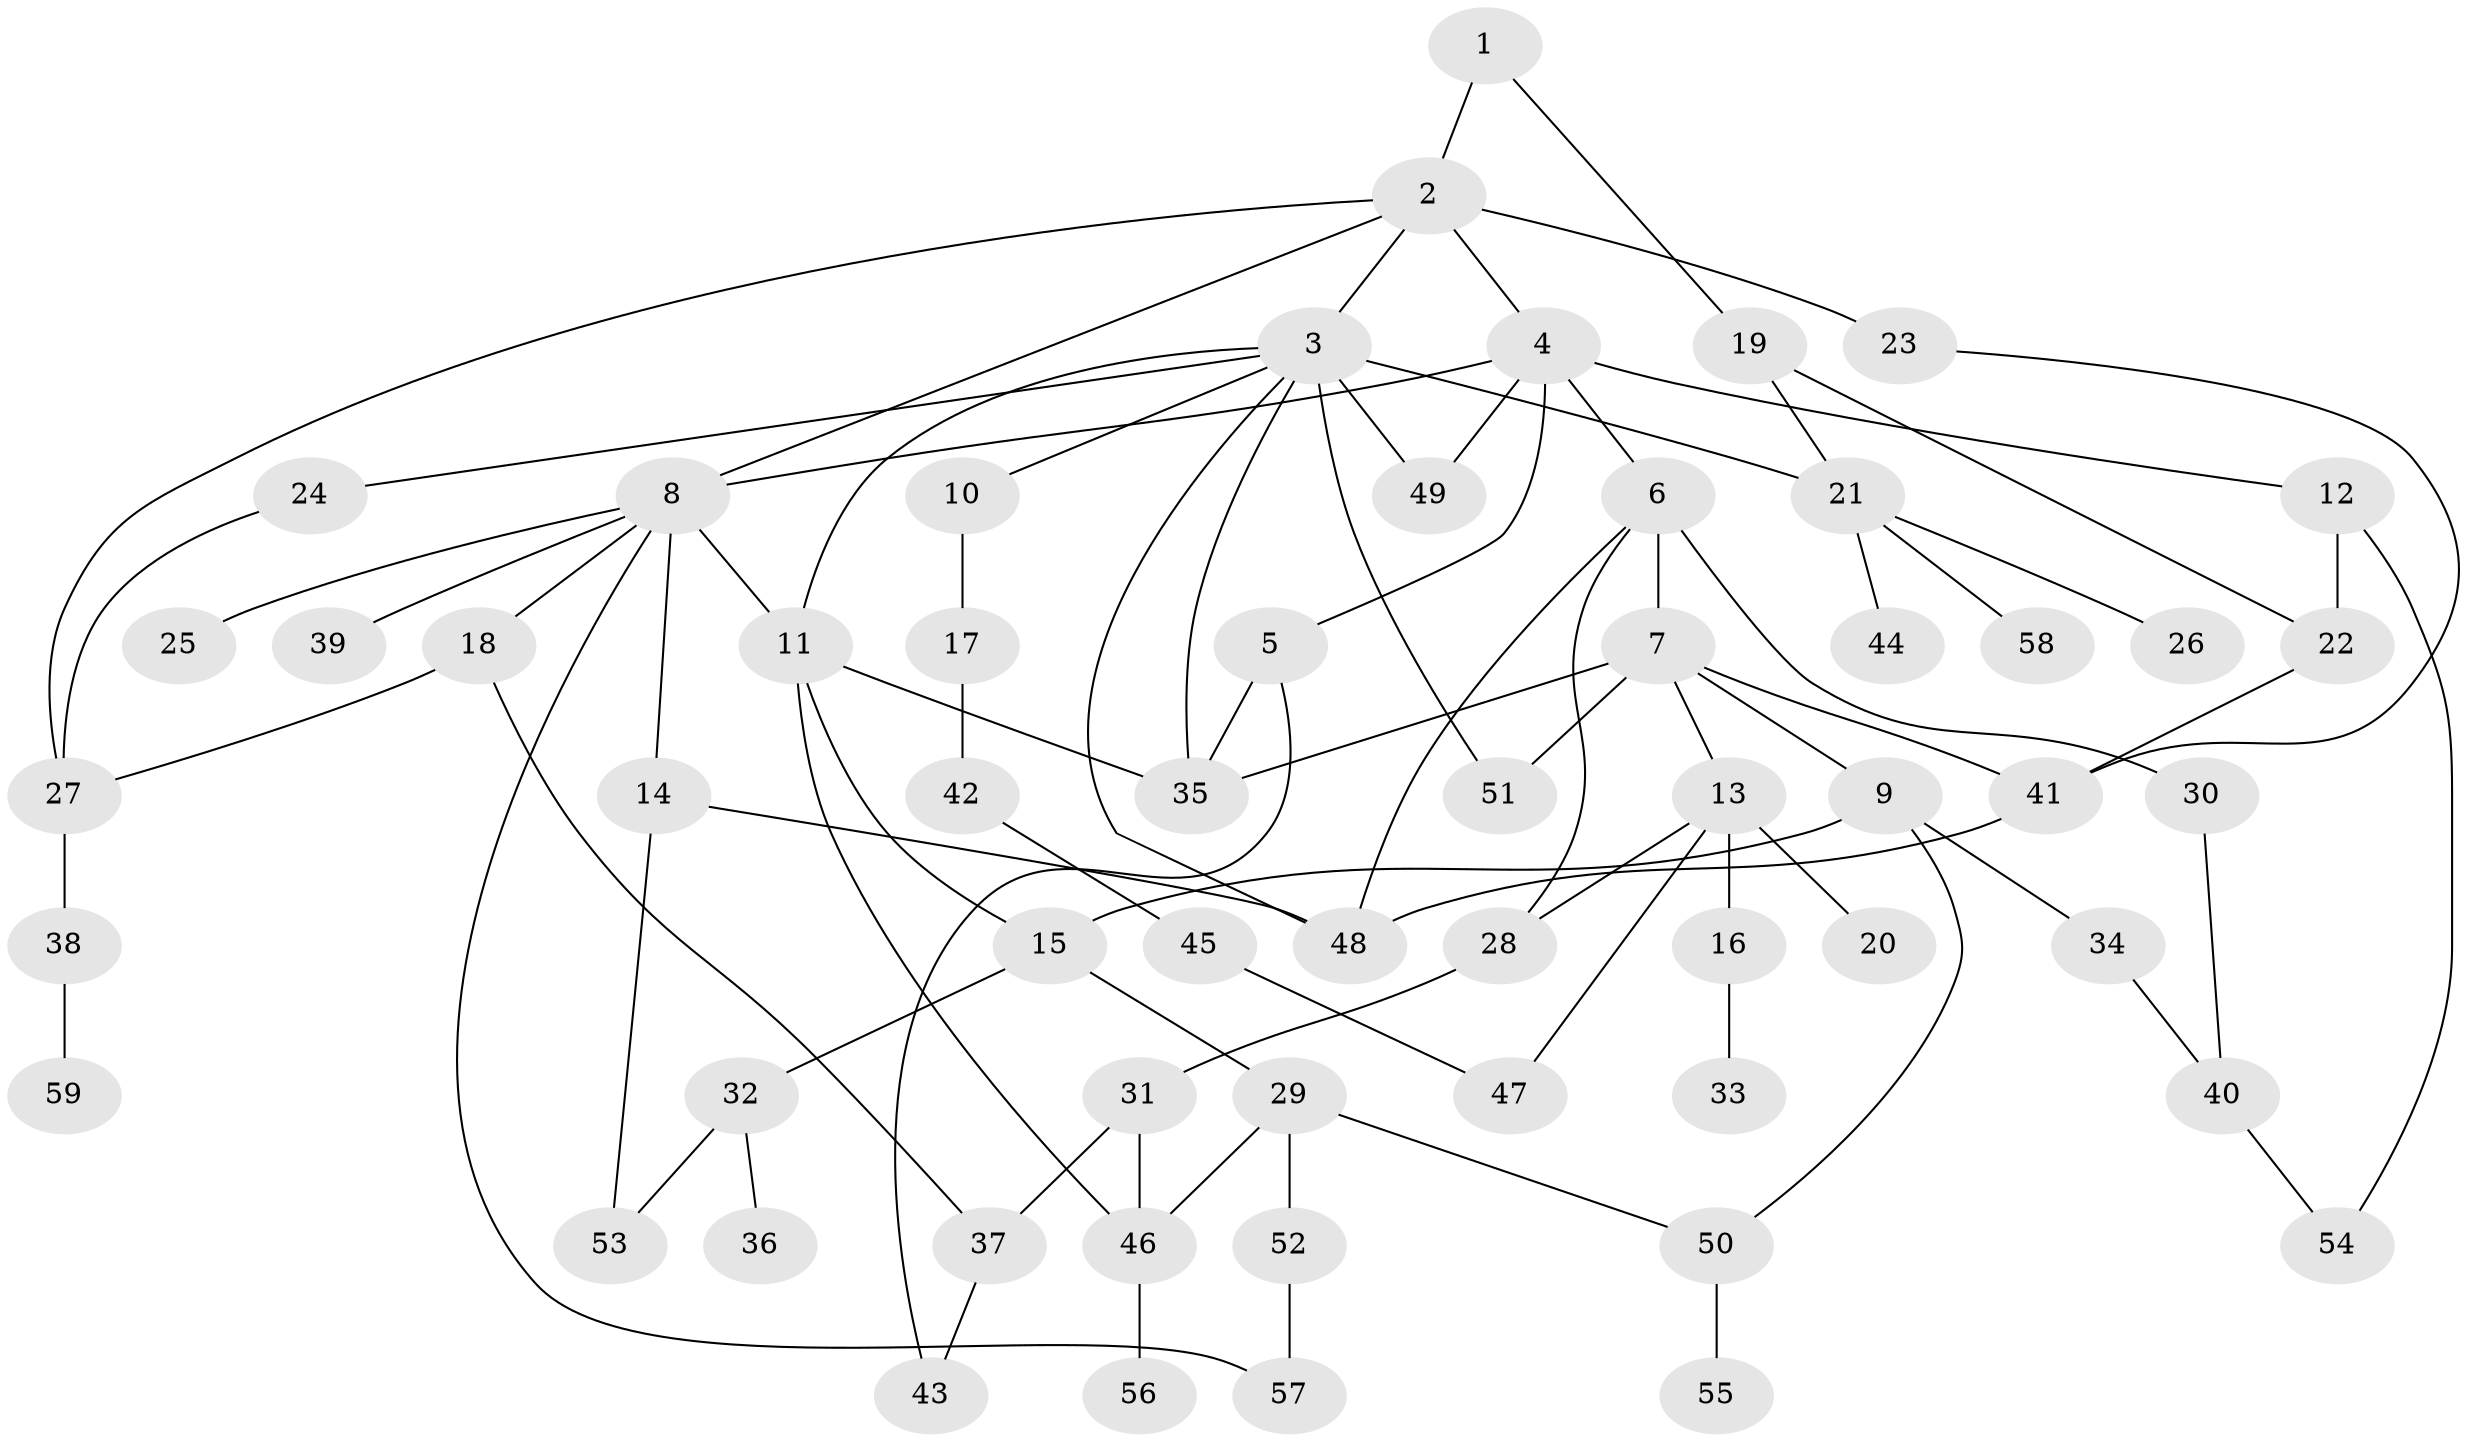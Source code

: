// original degree distribution, {4: 0.0763888888888889, 6: 0.013888888888888888, 7: 0.006944444444444444, 8: 0.006944444444444444, 9: 0.006944444444444444, 5: 0.0625, 2: 0.2638888888888889, 1: 0.3333333333333333, 3: 0.22916666666666666}
// Generated by graph-tools (version 1.1) at 2025/49/03/04/25 22:49:16]
// undirected, 59 vertices, 86 edges
graph export_dot {
  node [color=gray90,style=filled];
  1;
  2;
  3;
  4;
  5;
  6;
  7;
  8;
  9;
  10;
  11;
  12;
  13;
  14;
  15;
  16;
  17;
  18;
  19;
  20;
  21;
  22;
  23;
  24;
  25;
  26;
  27;
  28;
  29;
  30;
  31;
  32;
  33;
  34;
  35;
  36;
  37;
  38;
  39;
  40;
  41;
  42;
  43;
  44;
  45;
  46;
  47;
  48;
  49;
  50;
  51;
  52;
  53;
  54;
  55;
  56;
  57;
  58;
  59;
  1 -- 2 [weight=1.0];
  1 -- 19 [weight=1.0];
  2 -- 3 [weight=3.0];
  2 -- 4 [weight=1.0];
  2 -- 8 [weight=1.0];
  2 -- 23 [weight=3.0];
  2 -- 27 [weight=1.0];
  3 -- 10 [weight=1.0];
  3 -- 11 [weight=1.0];
  3 -- 21 [weight=1.0];
  3 -- 24 [weight=1.0];
  3 -- 35 [weight=1.0];
  3 -- 48 [weight=1.0];
  3 -- 49 [weight=1.0];
  3 -- 51 [weight=1.0];
  4 -- 5 [weight=1.0];
  4 -- 6 [weight=2.0];
  4 -- 8 [weight=1.0];
  4 -- 12 [weight=1.0];
  4 -- 49 [weight=1.0];
  5 -- 35 [weight=1.0];
  5 -- 43 [weight=1.0];
  6 -- 7 [weight=1.0];
  6 -- 28 [weight=1.0];
  6 -- 30 [weight=1.0];
  6 -- 48 [weight=1.0];
  7 -- 9 [weight=1.0];
  7 -- 13 [weight=2.0];
  7 -- 35 [weight=1.0];
  7 -- 41 [weight=1.0];
  7 -- 51 [weight=1.0];
  8 -- 11 [weight=2.0];
  8 -- 14 [weight=1.0];
  8 -- 18 [weight=1.0];
  8 -- 25 [weight=1.0];
  8 -- 39 [weight=1.0];
  8 -- 57 [weight=1.0];
  9 -- 15 [weight=1.0];
  9 -- 34 [weight=1.0];
  9 -- 50 [weight=1.0];
  10 -- 17 [weight=1.0];
  11 -- 15 [weight=1.0];
  11 -- 35 [weight=1.0];
  11 -- 46 [weight=1.0];
  12 -- 22 [weight=1.0];
  12 -- 54 [weight=1.0];
  13 -- 16 [weight=1.0];
  13 -- 20 [weight=1.0];
  13 -- 28 [weight=1.0];
  13 -- 47 [weight=1.0];
  14 -- 48 [weight=1.0];
  14 -- 53 [weight=1.0];
  15 -- 29 [weight=1.0];
  15 -- 32 [weight=1.0];
  16 -- 33 [weight=1.0];
  17 -- 42 [weight=1.0];
  18 -- 27 [weight=1.0];
  18 -- 37 [weight=1.0];
  19 -- 21 [weight=2.0];
  19 -- 22 [weight=1.0];
  21 -- 26 [weight=1.0];
  21 -- 44 [weight=1.0];
  21 -- 58 [weight=1.0];
  22 -- 41 [weight=1.0];
  23 -- 41 [weight=1.0];
  24 -- 27 [weight=1.0];
  27 -- 38 [weight=1.0];
  28 -- 31 [weight=1.0];
  29 -- 46 [weight=1.0];
  29 -- 50 [weight=1.0];
  29 -- 52 [weight=1.0];
  30 -- 40 [weight=1.0];
  31 -- 37 [weight=1.0];
  31 -- 46 [weight=1.0];
  32 -- 36 [weight=1.0];
  32 -- 53 [weight=1.0];
  34 -- 40 [weight=1.0];
  37 -- 43 [weight=1.0];
  38 -- 59 [weight=1.0];
  40 -- 54 [weight=1.0];
  41 -- 48 [weight=1.0];
  42 -- 45 [weight=1.0];
  45 -- 47 [weight=1.0];
  46 -- 56 [weight=1.0];
  50 -- 55 [weight=1.0];
  52 -- 57 [weight=1.0];
}
